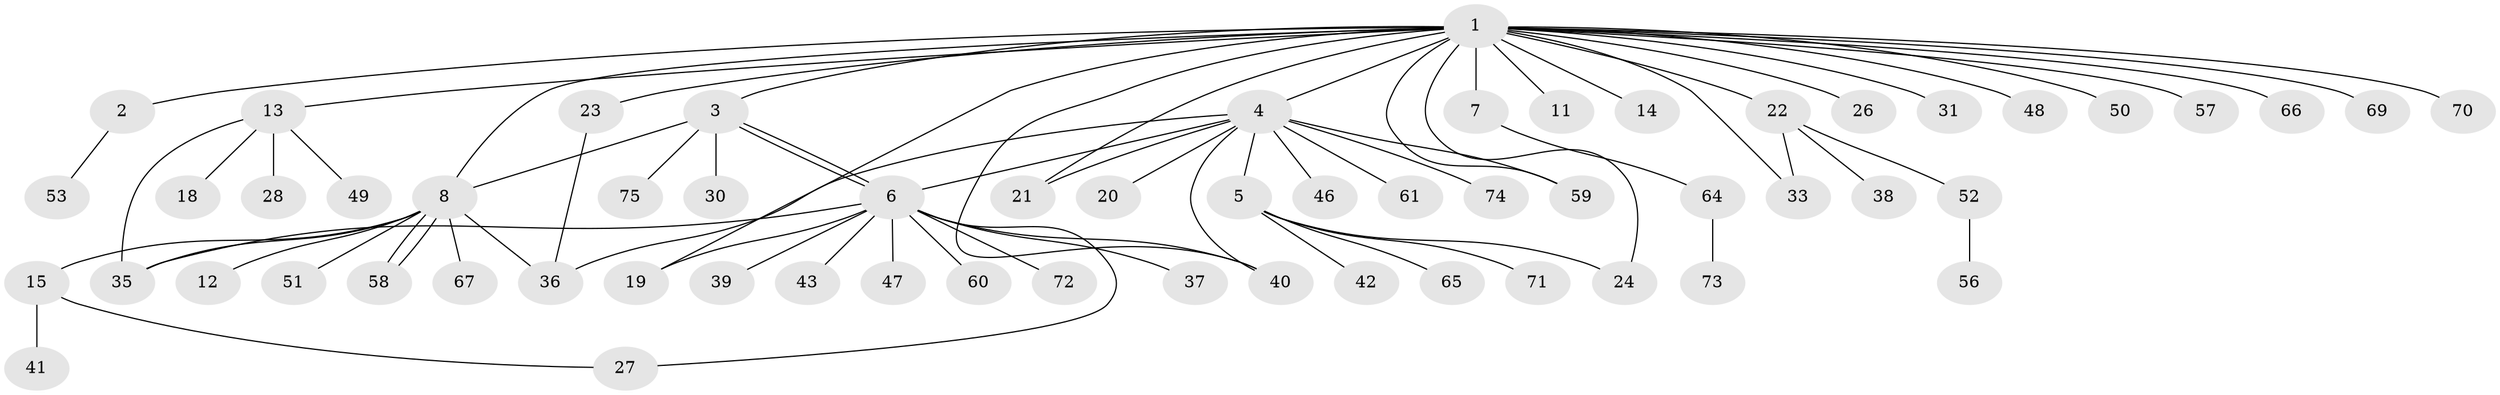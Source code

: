 // Generated by graph-tools (version 1.1) at 2025/51/02/27/25 19:51:53]
// undirected, 60 vertices, 75 edges
graph export_dot {
graph [start="1"]
  node [color=gray90,style=filled];
  1 [super="+17"];
  2;
  3 [super="+34"];
  4 [super="+16"];
  5 [super="+45"];
  6 [super="+10"];
  7;
  8 [super="+9"];
  11 [super="+54"];
  12;
  13 [super="+62"];
  14;
  15 [super="+25"];
  18;
  19;
  20;
  21;
  22 [super="+29"];
  23 [super="+32"];
  24;
  26 [super="+77"];
  27 [super="+76"];
  28;
  30;
  31;
  33 [super="+44"];
  35;
  36;
  37;
  38;
  39;
  40 [super="+68"];
  41;
  42;
  43;
  46;
  47;
  48;
  49;
  50;
  51;
  52 [super="+55"];
  53;
  56;
  57;
  58;
  59;
  60;
  61 [super="+63"];
  64;
  65;
  66;
  67;
  69;
  70;
  71;
  72;
  73;
  74;
  75;
  1 -- 2;
  1 -- 3;
  1 -- 4 [weight=2];
  1 -- 7;
  1 -- 8;
  1 -- 11;
  1 -- 13;
  1 -- 14;
  1 -- 19;
  1 -- 21;
  1 -- 22;
  1 -- 23;
  1 -- 24;
  1 -- 26;
  1 -- 31;
  1 -- 48;
  1 -- 50;
  1 -- 57;
  1 -- 59;
  1 -- 66;
  1 -- 69;
  1 -- 70;
  1 -- 40;
  1 -- 33;
  2 -- 53;
  3 -- 6;
  3 -- 6;
  3 -- 8;
  3 -- 30;
  3 -- 75;
  4 -- 5;
  4 -- 6;
  4 -- 20;
  4 -- 21;
  4 -- 36;
  4 -- 40;
  4 -- 46;
  4 -- 59;
  4 -- 61;
  4 -- 74;
  5 -- 24;
  5 -- 42;
  5 -- 65;
  5 -- 71;
  6 -- 19;
  6 -- 37;
  6 -- 39;
  6 -- 43;
  6 -- 60;
  6 -- 72;
  6 -- 35;
  6 -- 47;
  6 -- 40;
  6 -- 27;
  7 -- 64;
  8 -- 12;
  8 -- 15;
  8 -- 35;
  8 -- 36;
  8 -- 51;
  8 -- 58;
  8 -- 58;
  8 -- 67;
  13 -- 18;
  13 -- 28;
  13 -- 35;
  13 -- 49;
  15 -- 27;
  15 -- 41;
  22 -- 33;
  22 -- 38;
  22 -- 52;
  23 -- 36;
  52 -- 56;
  64 -- 73;
}
